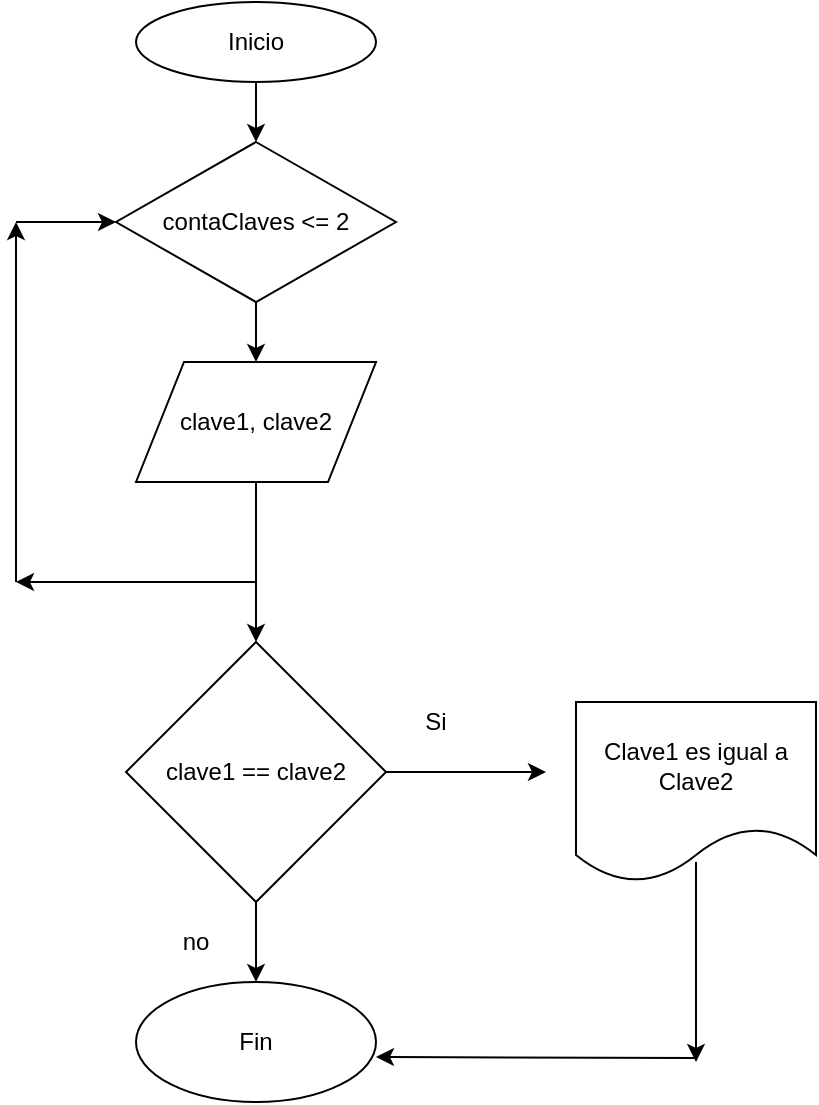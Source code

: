 <mxfile version="12.2.4" pages="1"><diagram id="9H9GC-S8QMabzINWhANp" name="Page-1"><mxGraphModel dx="578" dy="332" grid="1" gridSize="10" guides="1" tooltips="1" connect="1" arrows="1" fold="1" page="1" pageScale="1" pageWidth="850" pageHeight="1100" math="0" shadow="0"><root><mxCell id="0"/><mxCell id="1" parent="0"/><mxCell id="4" value="" style="edgeStyle=orthogonalEdgeStyle;rounded=0;orthogonalLoop=1;jettySize=auto;html=1;" parent="1" source="10" target="3" edge="1"><mxGeometry relative="1" as="geometry"/></mxCell><mxCell id="2" value="Inicio" style="ellipse;whiteSpace=wrap;html=1;" parent="1" vertex="1"><mxGeometry x="190" width="120" height="40" as="geometry"/></mxCell><mxCell id="13" value="" style="edgeStyle=orthogonalEdgeStyle;rounded=0;orthogonalLoop=1;jettySize=auto;html=1;" parent="1" source="3" edge="1"><mxGeometry relative="1" as="geometry"><mxPoint x="250" y="320" as="targetPoint"/></mxGeometry></mxCell><mxCell id="3" value="clave1, clave2" style="shape=parallelogram;perimeter=parallelogramPerimeter;whiteSpace=wrap;html=1;" parent="1" vertex="1"><mxGeometry x="190" y="180" width="120" height="60" as="geometry"/></mxCell><mxCell id="5" value="" style="endArrow=classic;html=1;" parent="1" edge="1"><mxGeometry width="50" height="50" relative="1" as="geometry"><mxPoint x="250" y="290" as="sourcePoint"/><mxPoint x="130" y="290" as="targetPoint"/><Array as="points"><mxPoint x="250" y="290"/></Array></mxGeometry></mxCell><mxCell id="8" value="" style="endArrow=classic;html=1;" parent="1" edge="1"><mxGeometry width="50" height="50" relative="1" as="geometry"><mxPoint x="130" y="290" as="sourcePoint"/><mxPoint x="130" y="110" as="targetPoint"/></mxGeometry></mxCell><mxCell id="9" value="" style="endArrow=classic;html=1;" parent="1" target="10" edge="1"><mxGeometry width="50" height="50" relative="1" as="geometry"><mxPoint x="130" y="110" as="sourcePoint"/><mxPoint x="200" y="71" as="targetPoint"/></mxGeometry></mxCell><mxCell id="10" value="contaClaves &amp;lt;= 2" style="rhombus;whiteSpace=wrap;html=1;" parent="1" vertex="1"><mxGeometry x="180" y="70" width="140" height="80" as="geometry"/></mxCell><mxCell id="11" value="" style="edgeStyle=orthogonalEdgeStyle;rounded=0;orthogonalLoop=1;jettySize=auto;html=1;" parent="1" source="2" target="10" edge="1"><mxGeometry relative="1" as="geometry"><mxPoint x="250" y="40" as="sourcePoint"/><mxPoint x="250" y="160" as="targetPoint"/></mxGeometry></mxCell><mxCell id="18" value="" style="edgeStyle=orthogonalEdgeStyle;rounded=0;orthogonalLoop=1;jettySize=auto;html=1;" parent="1" source="15" edge="1"><mxGeometry relative="1" as="geometry"><mxPoint x="395" y="385" as="targetPoint"/></mxGeometry></mxCell><mxCell id="21" value="" style="edgeStyle=orthogonalEdgeStyle;rounded=0;orthogonalLoop=1;jettySize=auto;html=1;" parent="1" source="15" target="19" edge="1"><mxGeometry relative="1" as="geometry"/></mxCell><mxCell id="15" value="clave1 == clave2" style="rhombus;whiteSpace=wrap;html=1;" parent="1" vertex="1"><mxGeometry x="185" y="320" width="130" height="130" as="geometry"/></mxCell><mxCell id="16" value="Clave1 es igual a Clave2" style="shape=document;whiteSpace=wrap;html=1;boundedLbl=1;" parent="1" vertex="1"><mxGeometry x="410" y="350" width="120" height="90" as="geometry"/></mxCell><mxCell id="19" value="Fin" style="ellipse;whiteSpace=wrap;html=1;" parent="1" vertex="1"><mxGeometry x="190" y="490" width="120" height="60" as="geometry"/></mxCell><mxCell id="20" value="Si" style="text;html=1;strokeColor=none;fillColor=none;align=center;verticalAlign=middle;whiteSpace=wrap;rounded=0;" parent="1" vertex="1"><mxGeometry x="320" y="350" width="40" height="20" as="geometry"/></mxCell><mxCell id="22" value="" style="endArrow=classic;html=1;exitX=0.5;exitY=0.889;exitDx=0;exitDy=0;exitPerimeter=0;" parent="1" source="16" edge="1"><mxGeometry width="50" height="50" relative="1" as="geometry"><mxPoint x="460" y="510" as="sourcePoint"/><mxPoint x="470" y="530" as="targetPoint"/></mxGeometry></mxCell><mxCell id="23" value="" style="endArrow=classic;html=1;entryX=1;entryY=0.625;entryDx=0;entryDy=0;entryPerimeter=0;" parent="1" target="19" edge="1"><mxGeometry width="50" height="50" relative="1" as="geometry"><mxPoint x="470" y="528" as="sourcePoint"/><mxPoint x="170" y="590" as="targetPoint"/></mxGeometry></mxCell><mxCell id="24" value="no" style="text;html=1;strokeColor=none;fillColor=none;align=center;verticalAlign=middle;whiteSpace=wrap;rounded=0;" parent="1" vertex="1"><mxGeometry x="200" y="460" width="40" height="20" as="geometry"/></mxCell></root></mxGraphModel></diagram></mxfile>